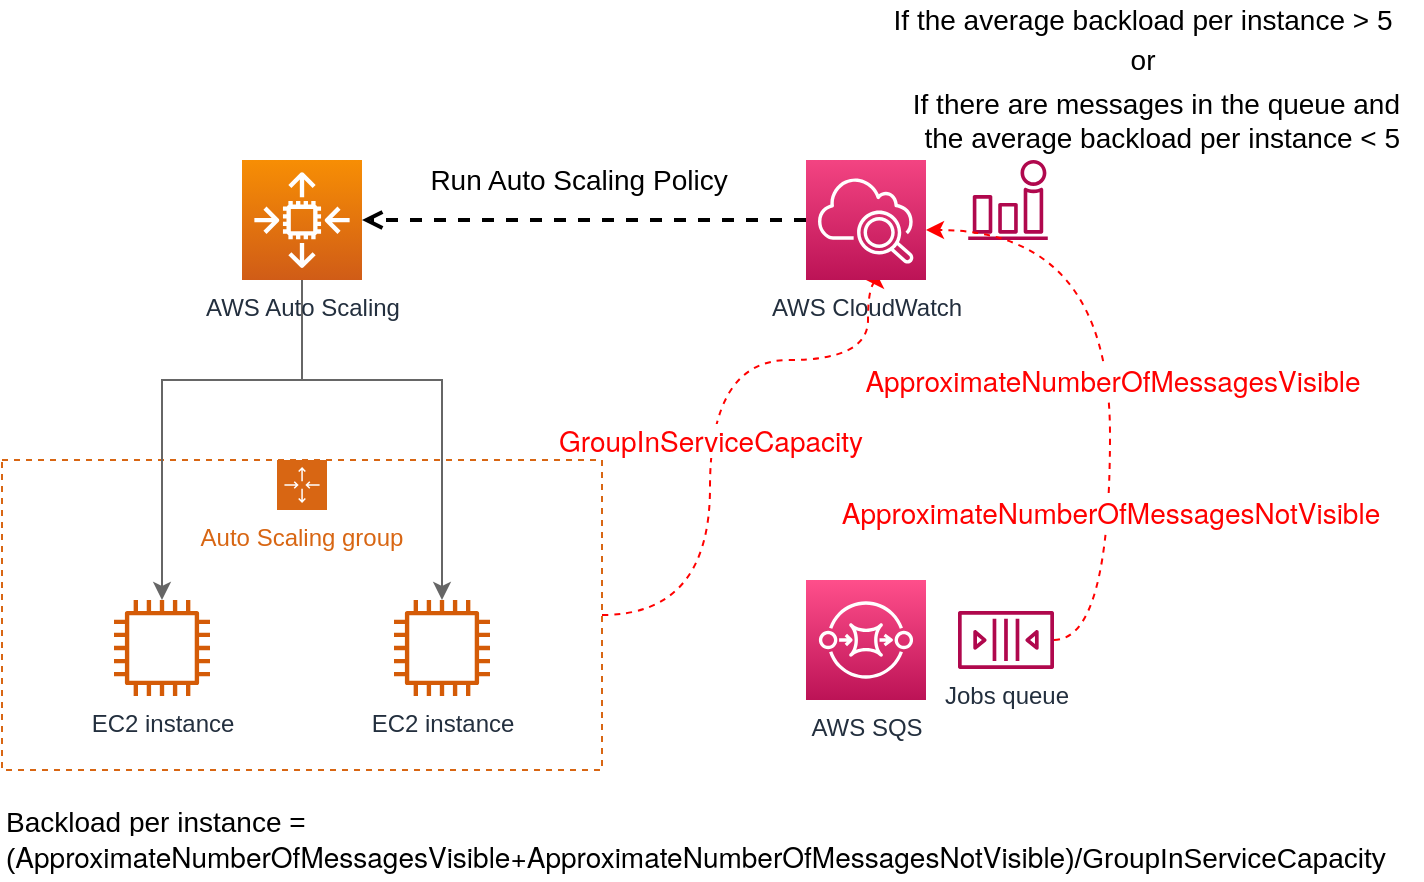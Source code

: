 <mxfile version="16.1.0" type="github">
  <diagram id="jmnAOLzwxY9nIC2-uwGT" name="Page-1">
    <mxGraphModel dx="946" dy="589" grid="1" gridSize="10" guides="1" tooltips="1" connect="1" arrows="1" fold="1" page="1" pageScale="1" pageWidth="827" pageHeight="1169" math="0" shadow="0">
      <root>
        <mxCell id="0" />
        <mxCell id="1" parent="0" />
        <mxCell id="UN0OUWXxMWf2bh11lB0P-13" style="edgeStyle=orthogonalEdgeStyle;curved=1;rounded=0;orthogonalLoop=1;jettySize=auto;html=1;entryX=0.5;entryY=1;entryDx=0;entryDy=0;entryPerimeter=0;dashed=1;strokeColor=#FF0000;exitX=1;exitY=0.5;exitDx=0;exitDy=0;" edge="1" parent="1" source="UN0OUWXxMWf2bh11lB0P-1" target="UN0OUWXxMWf2bh11lB0P-6">
          <mxGeometry relative="1" as="geometry">
            <Array as="points">
              <mxPoint x="424" y="408" />
              <mxPoint x="424" y="280" />
              <mxPoint x="503" y="280" />
            </Array>
          </mxGeometry>
        </mxCell>
        <mxCell id="UN0OUWXxMWf2bh11lB0P-14" value="&lt;span style=&quot;font-family: &amp;#34;amazon ember&amp;#34; , &amp;#34;helvetica neue&amp;#34; , &amp;#34;roboto&amp;#34; , &amp;#34;arial&amp;#34; , sans-serif ; font-size: 14px ; text-align: left&quot;&gt;&lt;font color=&quot;#ff0000&quot;&gt;GroupInServiceCapacity&lt;/font&gt;&lt;/span&gt;" style="edgeLabel;html=1;align=center;verticalAlign=middle;resizable=0;points=[];" vertex="1" connectable="0" parent="UN0OUWXxMWf2bh11lB0P-13">
          <mxGeometry x="-0.061" relative="1" as="geometry">
            <mxPoint as="offset" />
          </mxGeometry>
        </mxCell>
        <mxCell id="UN0OUWXxMWf2bh11lB0P-1" value="Auto Scaling group" style="points=[[0,0],[0.25,0],[0.5,0],[0.75,0],[1,0],[1,0.25],[1,0.5],[1,0.75],[1,1],[0.75,1],[0.5,1],[0.25,1],[0,1],[0,0.75],[0,0.5],[0,0.25]];outlineConnect=0;gradientColor=none;html=1;whiteSpace=wrap;fontSize=12;fontStyle=0;container=1;pointerEvents=0;collapsible=0;recursiveResize=0;shape=mxgraph.aws4.groupCenter;grIcon=mxgraph.aws4.group_auto_scaling_group;grStroke=1;strokeColor=#D86613;fillColor=none;verticalAlign=top;align=center;fontColor=#D86613;dashed=1;spacingTop=25;" vertex="1" parent="1">
          <mxGeometry x="70" y="330" width="300" height="155" as="geometry" />
        </mxCell>
        <mxCell id="UN0OUWXxMWf2bh11lB0P-9" value="EC2 instance" style="sketch=0;outlineConnect=0;fontColor=#232F3E;gradientColor=none;fillColor=#D45B07;strokeColor=none;dashed=0;verticalLabelPosition=bottom;verticalAlign=top;align=center;html=1;fontSize=12;fontStyle=0;aspect=fixed;pointerEvents=1;shape=mxgraph.aws4.instance2;" vertex="1" parent="UN0OUWXxMWf2bh11lB0P-1">
          <mxGeometry x="196" y="70" width="48" height="48" as="geometry" />
        </mxCell>
        <mxCell id="UN0OUWXxMWf2bh11lB0P-4" value="EC2 instance" style="sketch=0;outlineConnect=0;fontColor=#232F3E;gradientColor=none;fillColor=#D45B07;strokeColor=none;dashed=0;verticalLabelPosition=bottom;verticalAlign=top;align=center;html=1;fontSize=12;fontStyle=0;aspect=fixed;pointerEvents=1;shape=mxgraph.aws4.instance2;" vertex="1" parent="UN0OUWXxMWf2bh11lB0P-1">
          <mxGeometry x="56" y="70" width="48" height="48" as="geometry" />
        </mxCell>
        <mxCell id="UN0OUWXxMWf2bh11lB0P-18" style="edgeStyle=orthogonalEdgeStyle;rounded=0;orthogonalLoop=1;jettySize=auto;html=1;fontColor=#FF0000;strokeColor=#666666;" edge="1" parent="1" source="UN0OUWXxMWf2bh11lB0P-2" target="UN0OUWXxMWf2bh11lB0P-4">
          <mxGeometry relative="1" as="geometry">
            <Array as="points">
              <mxPoint x="220" y="290" />
              <mxPoint x="150" y="290" />
            </Array>
          </mxGeometry>
        </mxCell>
        <mxCell id="UN0OUWXxMWf2bh11lB0P-19" style="edgeStyle=orthogonalEdgeStyle;rounded=0;orthogonalLoop=1;jettySize=auto;html=1;fontColor=#FF0000;strokeColor=#666666;strokeWidth=1;" edge="1" parent="1" source="UN0OUWXxMWf2bh11lB0P-2" target="UN0OUWXxMWf2bh11lB0P-9">
          <mxGeometry relative="1" as="geometry">
            <Array as="points">
              <mxPoint x="220" y="290" />
              <mxPoint x="290" y="290" />
            </Array>
          </mxGeometry>
        </mxCell>
        <mxCell id="UN0OUWXxMWf2bh11lB0P-2" value="AWS Auto Scaling" style="sketch=0;points=[[0,0,0],[0.25,0,0],[0.5,0,0],[0.75,0,0],[1,0,0],[0,1,0],[0.25,1,0],[0.5,1,0],[0.75,1,0],[1,1,0],[0,0.25,0],[0,0.5,0],[0,0.75,0],[1,0.25,0],[1,0.5,0],[1,0.75,0]];outlineConnect=0;fontColor=#232F3E;gradientColor=#F78E04;gradientDirection=north;fillColor=#D05C17;strokeColor=#ffffff;dashed=0;verticalLabelPosition=bottom;verticalAlign=top;align=center;html=1;fontSize=12;fontStyle=0;aspect=fixed;shape=mxgraph.aws4.resourceIcon;resIcon=mxgraph.aws4.auto_scaling2;" vertex="1" parent="1">
          <mxGeometry x="190" y="180" width="60" height="60" as="geometry" />
        </mxCell>
        <mxCell id="UN0OUWXxMWf2bh11lB0P-24" style="rounded=0;orthogonalLoop=1;jettySize=auto;html=1;fontColor=#FF0000;strokeColor=#000000;strokeWidth=2;dashed=1;endArrow=open;endFill=0;" edge="1" parent="1" source="UN0OUWXxMWf2bh11lB0P-6" target="UN0OUWXxMWf2bh11lB0P-2">
          <mxGeometry relative="1" as="geometry" />
        </mxCell>
        <mxCell id="UN0OUWXxMWf2bh11lB0P-6" value="AWS CloudWatch" style="sketch=0;points=[[0,0,0],[0.25,0,0],[0.5,0,0],[0.75,0,0],[1,0,0],[0,1,0],[0.25,1,0],[0.5,1,0],[0.75,1,0],[1,1,0],[0,0.25,0],[0,0.5,0],[0,0.75,0],[1,0.25,0],[1,0.5,0],[1,0.75,0]];points=[[0,0,0],[0.25,0,0],[0.5,0,0],[0.75,0,0],[1,0,0],[0,1,0],[0.25,1,0],[0.5,1,0],[0.75,1,0],[1,1,0],[0,0.25,0],[0,0.5,0],[0,0.75,0],[1,0.25,0],[1,0.5,0],[1,0.75,0]];outlineConnect=0;fontColor=#232F3E;gradientColor=#F34482;gradientDirection=north;fillColor=#BC1356;strokeColor=#ffffff;dashed=0;verticalLabelPosition=bottom;verticalAlign=top;align=center;html=1;fontSize=12;fontStyle=0;aspect=fixed;shape=mxgraph.aws4.resourceIcon;resIcon=mxgraph.aws4.cloudwatch_2;" vertex="1" parent="1">
          <mxGeometry x="472" y="180" width="60" height="60" as="geometry" />
        </mxCell>
        <mxCell id="UN0OUWXxMWf2bh11lB0P-7" value="" style="sketch=0;outlineConnect=0;fontColor=#232F3E;gradientColor=none;fillColor=#B0084D;strokeColor=none;dashed=0;verticalLabelPosition=bottom;verticalAlign=top;align=center;html=1;fontSize=12;fontStyle=0;aspect=fixed;pointerEvents=1;shape=mxgraph.aws4.alarm;" vertex="1" parent="1">
          <mxGeometry x="553" y="180" width="40" height="40" as="geometry" />
        </mxCell>
        <mxCell id="UN0OUWXxMWf2bh11lB0P-8" value="AWS SQS" style="sketch=0;points=[[0,0,0],[0.25,0,0],[0.5,0,0],[0.75,0,0],[1,0,0],[0,1,0],[0.25,1,0],[0.5,1,0],[0.75,1,0],[1,1,0],[0,0.25,0],[0,0.5,0],[0,0.75,0],[1,0.25,0],[1,0.5,0],[1,0.75,0]];outlineConnect=0;fontColor=#232F3E;gradientColor=#FF4F8B;gradientDirection=north;fillColor=#BC1356;strokeColor=#ffffff;dashed=0;verticalLabelPosition=bottom;verticalAlign=top;align=center;html=1;fontSize=12;fontStyle=0;aspect=fixed;shape=mxgraph.aws4.resourceIcon;resIcon=mxgraph.aws4.sqs;" vertex="1" parent="1">
          <mxGeometry x="472" y="390" width="60" height="60" as="geometry" />
        </mxCell>
        <mxCell id="UN0OUWXxMWf2bh11lB0P-21" style="edgeStyle=orthogonalEdgeStyle;curved=1;rounded=0;orthogonalLoop=1;jettySize=auto;html=1;dashed=1;fontColor=#FF0000;strokeColor=#FF0000;strokeWidth=1;" edge="1" parent="1" source="UN0OUWXxMWf2bh11lB0P-10" target="UN0OUWXxMWf2bh11lB0P-6">
          <mxGeometry relative="1" as="geometry">
            <Array as="points">
              <mxPoint x="624" y="420" />
              <mxPoint x="624" y="215" />
            </Array>
          </mxGeometry>
        </mxCell>
        <mxCell id="UN0OUWXxMWf2bh11lB0P-22" value="&lt;span style=&quot;font-family: &amp;quot;amazon ember&amp;quot;, &amp;quot;helvetica neue&amp;quot;, roboto, arial, sans-serif; font-size: 14px; text-align: left;&quot;&gt;ApproximateNumberOfMessagesVisible&lt;/span&gt;" style="edgeLabel;html=1;align=center;verticalAlign=middle;resizable=0;points=[];fontColor=#FF0000;" vertex="1" connectable="0" parent="UN0OUWXxMWf2bh11lB0P-21">
          <mxGeometry x="-0.161" y="-1" relative="1" as="geometry">
            <mxPoint y="-22" as="offset" />
          </mxGeometry>
        </mxCell>
        <mxCell id="UN0OUWXxMWf2bh11lB0P-23" value="&lt;span style=&quot;font-family: &amp;#34;amazon ember&amp;#34; , &amp;#34;helvetica neue&amp;#34; , &amp;#34;roboto&amp;#34; , &amp;#34;arial&amp;#34; , sans-serif ; font-size: 14px ; text-align: left&quot;&gt;ApproximateNumberOfMessagesNotVisible&lt;/span&gt;" style="edgeLabel;html=1;align=center;verticalAlign=middle;resizable=0;points=[];fontColor=#FF0000;" vertex="1" connectable="0" parent="UN0OUWXxMWf2bh11lB0P-21">
          <mxGeometry x="-0.432" relative="1" as="geometry">
            <mxPoint as="offset" />
          </mxGeometry>
        </mxCell>
        <mxCell id="UN0OUWXxMWf2bh11lB0P-10" value="Jobs queue" style="sketch=0;outlineConnect=0;fontColor=#232F3E;gradientColor=none;fillColor=#B0084D;strokeColor=none;dashed=0;verticalLabelPosition=bottom;verticalAlign=top;align=center;html=1;fontSize=12;fontStyle=0;aspect=fixed;pointerEvents=1;shape=mxgraph.aws4.queue;" vertex="1" parent="1">
          <mxGeometry x="548" y="405.54" width="48" height="28.92" as="geometry" />
        </mxCell>
        <mxCell id="UN0OUWXxMWf2bh11lB0P-25" value="&lt;font style=&quot;font-size: 14px&quot; color=&quot;#000000&quot;&gt;Run Auto Scaling Policy&lt;/font&gt;" style="text;html=1;align=center;verticalAlign=middle;resizable=0;points=[];autosize=1;strokeColor=none;fillColor=none;fontColor=#FF0000;" vertex="1" parent="1">
          <mxGeometry x="278" y="180" width="160" height="20" as="geometry" />
        </mxCell>
        <mxCell id="UN0OUWXxMWf2bh11lB0P-26" value="If the average backload per instance &amp;gt; 5" style="text;html=1;align=center;verticalAlign=middle;resizable=0;points=[];autosize=1;strokeColor=none;fillColor=none;fontSize=14;fontColor=#000000;" vertex="1" parent="1">
          <mxGeometry x="510" y="100" width="260" height="20" as="geometry" />
        </mxCell>
        <mxCell id="UN0OUWXxMWf2bh11lB0P-27" value="If there are messages in the queue and&lt;br&gt;&amp;nbsp;the average backload per instance &amp;lt; 5" style="text;html=1;align=right;verticalAlign=middle;resizable=0;points=[];autosize=1;strokeColor=none;fillColor=none;fontSize=14;fontColor=#000000;" vertex="1" parent="1">
          <mxGeometry x="510" y="140" width="260" height="40" as="geometry" />
        </mxCell>
        <mxCell id="UN0OUWXxMWf2bh11lB0P-28" value="Backload per instance = &lt;br&gt;&lt;div&gt;&lt;span&gt;(&lt;/span&gt;&lt;span style=&quot;font-family: &amp;#34;amazon ember&amp;#34; , &amp;#34;helvetica neue&amp;#34; , &amp;#34;roboto&amp;#34; , &amp;#34;arial&amp;#34; , sans-serif ; background-color: rgb(255 , 255 , 255)&quot;&gt;ApproximateNumberOfMessagesVisible+ApproximateNumberOfMessagesNotVisible&lt;/span&gt;&lt;span&gt;)/GroupInServiceCapacity&lt;/span&gt;&lt;/div&gt;" style="text;html=1;align=left;verticalAlign=middle;resizable=0;points=[];autosize=1;strokeColor=none;fillColor=none;fontSize=14;fontColor=#000000;" vertex="1" parent="1">
          <mxGeometry x="70" y="500" width="710" height="40" as="geometry" />
        </mxCell>
        <mxCell id="UN0OUWXxMWf2bh11lB0P-29" value="or" style="text;html=1;align=center;verticalAlign=middle;resizable=0;points=[];autosize=1;strokeColor=none;fillColor=none;fontSize=14;fontColor=#000000;" vertex="1" parent="1">
          <mxGeometry x="625" y="120" width="30" height="20" as="geometry" />
        </mxCell>
      </root>
    </mxGraphModel>
  </diagram>
</mxfile>
